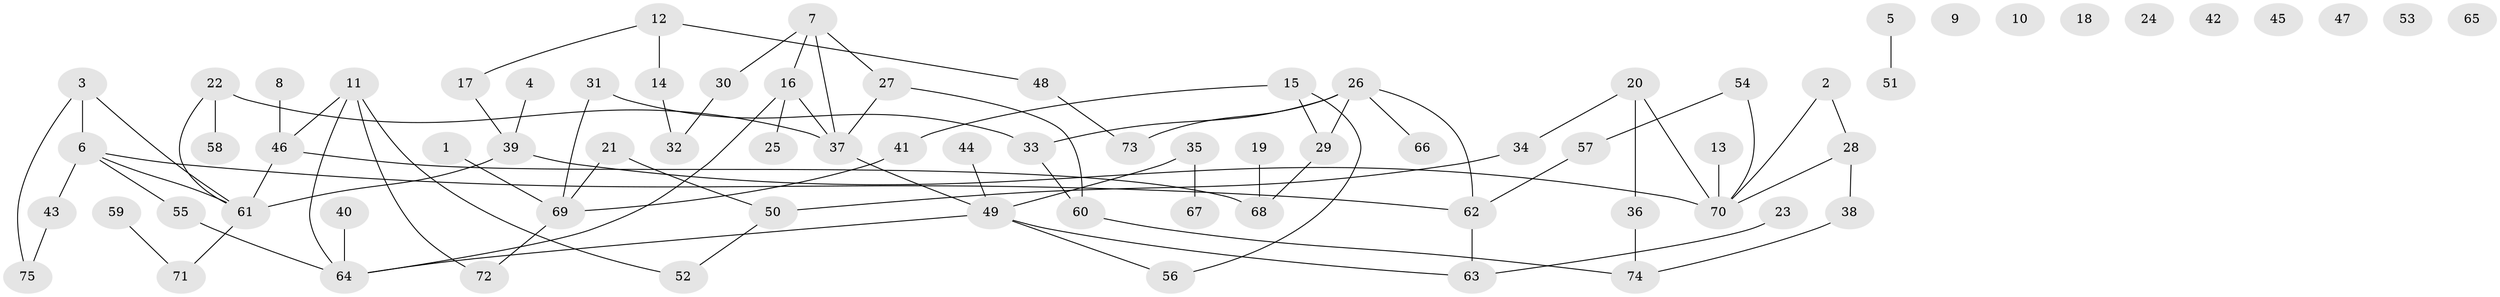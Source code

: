 // coarse degree distribution, {5: 0.23076923076923078, 4: 0.23076923076923078, 3: 0.3076923076923077, 6: 0.15384615384615385, 1: 0.07692307692307693}
// Generated by graph-tools (version 1.1) at 2025/35/03/04/25 23:35:53]
// undirected, 75 vertices, 85 edges
graph export_dot {
  node [color=gray90,style=filled];
  1;
  2;
  3;
  4;
  5;
  6;
  7;
  8;
  9;
  10;
  11;
  12;
  13;
  14;
  15;
  16;
  17;
  18;
  19;
  20;
  21;
  22;
  23;
  24;
  25;
  26;
  27;
  28;
  29;
  30;
  31;
  32;
  33;
  34;
  35;
  36;
  37;
  38;
  39;
  40;
  41;
  42;
  43;
  44;
  45;
  46;
  47;
  48;
  49;
  50;
  51;
  52;
  53;
  54;
  55;
  56;
  57;
  58;
  59;
  60;
  61;
  62;
  63;
  64;
  65;
  66;
  67;
  68;
  69;
  70;
  71;
  72;
  73;
  74;
  75;
  1 -- 69;
  2 -- 28;
  2 -- 70;
  3 -- 6;
  3 -- 61;
  3 -- 75;
  4 -- 39;
  5 -- 51;
  6 -- 43;
  6 -- 55;
  6 -- 61;
  6 -- 62;
  7 -- 16;
  7 -- 27;
  7 -- 30;
  7 -- 37;
  8 -- 46;
  11 -- 46;
  11 -- 52;
  11 -- 64;
  11 -- 72;
  12 -- 14;
  12 -- 17;
  12 -- 48;
  13 -- 70;
  14 -- 32;
  15 -- 29;
  15 -- 41;
  15 -- 56;
  16 -- 25;
  16 -- 37;
  16 -- 64;
  17 -- 39;
  19 -- 68;
  20 -- 34;
  20 -- 36;
  20 -- 70;
  21 -- 50;
  21 -- 69;
  22 -- 37;
  22 -- 58;
  22 -- 61;
  23 -- 63;
  26 -- 29;
  26 -- 33;
  26 -- 62;
  26 -- 66;
  26 -- 73;
  27 -- 37;
  27 -- 60;
  28 -- 38;
  28 -- 70;
  29 -- 68;
  30 -- 32;
  31 -- 33;
  31 -- 69;
  33 -- 60;
  34 -- 50;
  35 -- 49;
  35 -- 67;
  36 -- 74;
  37 -- 49;
  38 -- 74;
  39 -- 61;
  39 -- 70;
  40 -- 64;
  41 -- 69;
  43 -- 75;
  44 -- 49;
  46 -- 61;
  46 -- 68;
  48 -- 73;
  49 -- 56;
  49 -- 63;
  49 -- 64;
  50 -- 52;
  54 -- 57;
  54 -- 70;
  55 -- 64;
  57 -- 62;
  59 -- 71;
  60 -- 74;
  61 -- 71;
  62 -- 63;
  69 -- 72;
}
